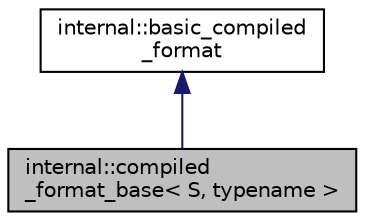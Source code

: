 digraph "internal::compiled_format_base&lt; S, typename &gt;"
{
  edge [fontname="Helvetica",fontsize="10",labelfontname="Helvetica",labelfontsize="10"];
  node [fontname="Helvetica",fontsize="10",shape=record];
  Node2 [label="internal::compiled\l_format_base\< S, typename \>",height=0.2,width=0.4,color="black", fillcolor="grey75", style="filled", fontcolor="black"];
  Node3 -> Node2 [dir="back",color="midnightblue",fontsize="10",style="solid",fontname="Helvetica"];
  Node3 [label="internal::basic_compiled\l_format",height=0.2,width=0.4,color="black", fillcolor="white", style="filled",URL="$structinternal_1_1basic__compiled__format.html"];
}
